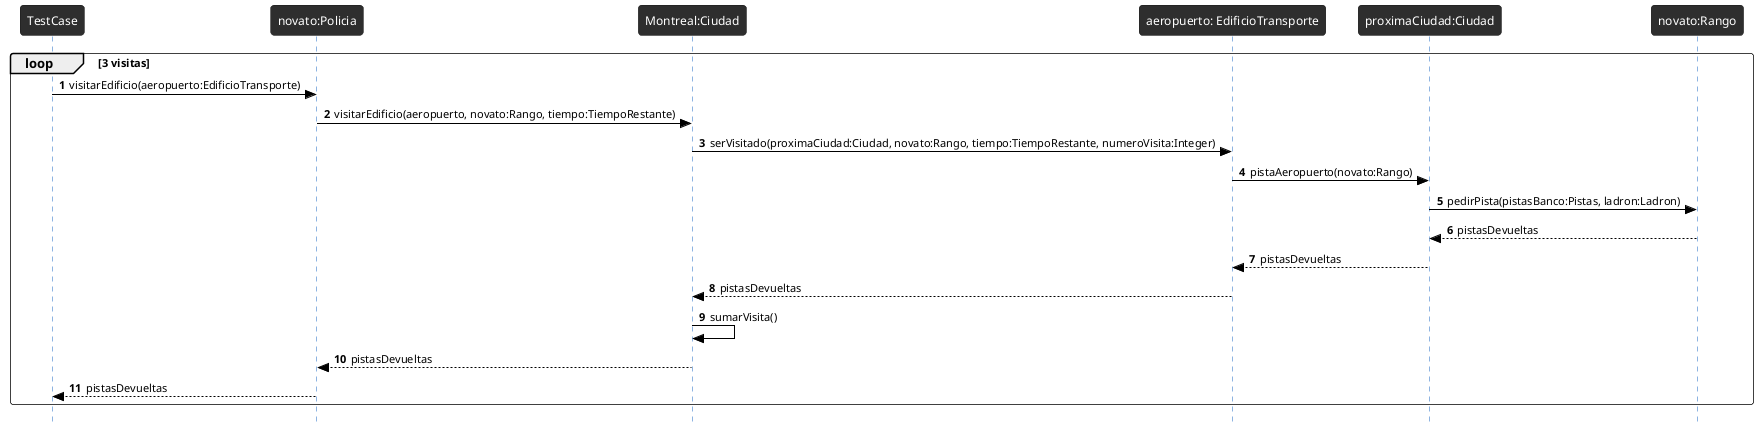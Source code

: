 @startuml

!theme reddress-darkblue
autonumber
skinparam style strictuml
skinparam BackGroundColor white
skinparam RoundCorner 7
skinparam SequenceGroupFontColor black
skinparam SequenceGroupBorderColor black
skinparam SequenceGroupBorderThickness 0.5
skinparam ArrowFontColor black
skinparam ArrowColor black
skinparam ActorFontColor black
skinparam participantFontSize 12
skinparam SequenceLifeLineBackGroundColor 2e2e2e
loop 3 visitas
TestCase -> "novato:Policia" as policia: visitarEdificio(aeropuerto:EdificioTransporte)

policia -> "Montreal:Ciudad" as montreal : visitarEdificio(aeropuerto, novato:Rango, tiempo:TiempoRestante)

montreal ->"aeropuerto: EdificioTransporte" as edificio: serVisitado(proximaCiudad:Ciudad, novato:Rango, tiempo:TiempoRestante, numeroVisita:Integer)
edificio -> "proximaCiudad:Ciudad" as proximaCiudad : pistaAeropuerto(novato:Rango)
proximaCiudad -> "novato:Rango" as rango : pedirPista(pistasBanco:Pistas, ladron:Ladron)
rango --> proximaCiudad: pistasDevueltas
proximaCiudad -->edificio : pistasDevueltas

montreal <-- edificio: pistasDevueltas
montreal -> montreal : sumarVisita()
policia <-- montreal: pistasDevueltas
policia --> TestCase: pistasDevueltas
end

@enduml